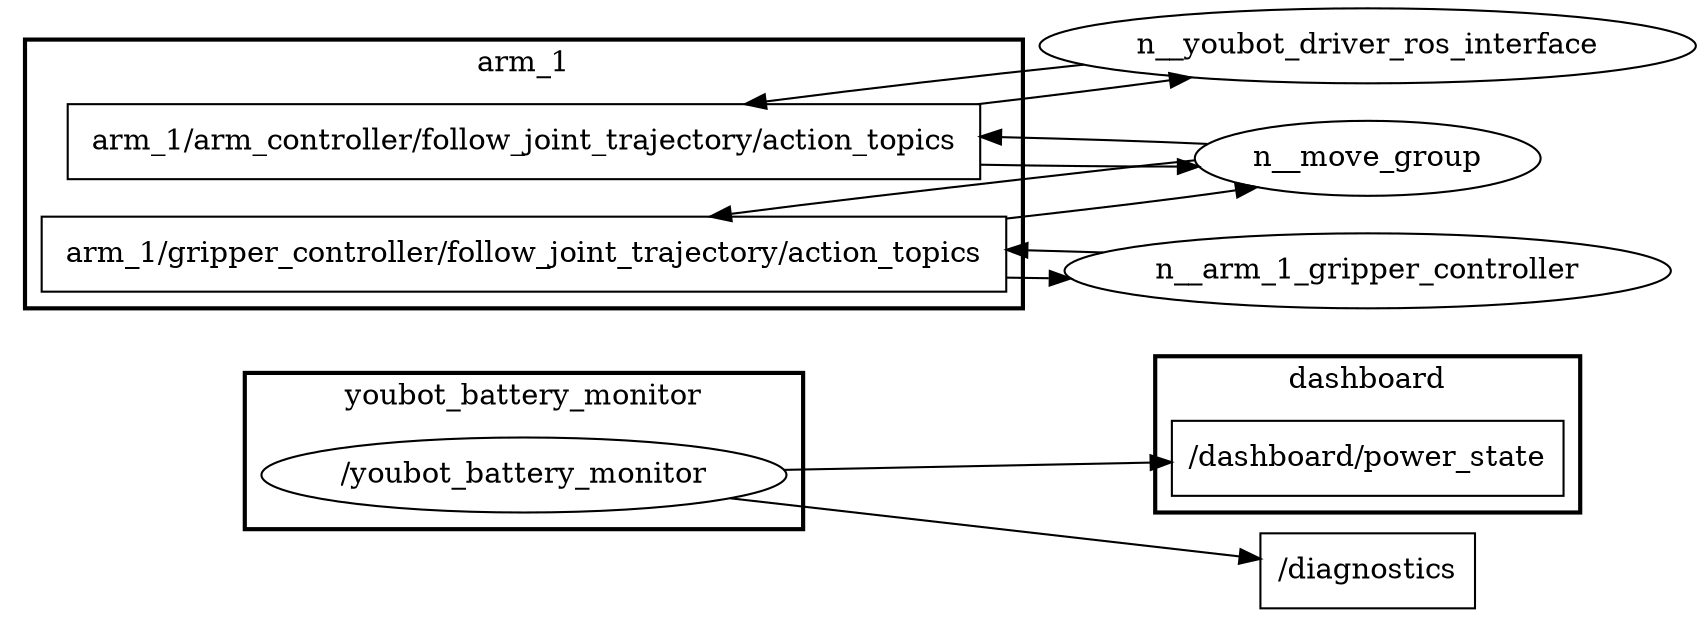 digraph graphname {
	graph [bb="0,0,812,281",
		compound=True,
		rank=same,
		rankdir=LR,
		ranksep=0.2
	];
	node [label="\N"];
	subgraph cluster_dashboard {
		graph [bb="552,46,756,121",
			compound=True,
			label=dashboard,
			lheight=0.21,
			lp="654,109.5",
			lwidth=1.06,
			rank=same,
			rankdir=LR,
			ranksep=0.2,
			style=bold
		];
		t__dashboard_power_state		 [URL=topic_3A_dashboard_power_state,
			height=0.5,
			label="/dashboard/power_state",
			pos="654,72",
			shape=box,
			tooltip="topic:/dashboard/power_state",
			width=2.6111];
	}
	subgraph cluster_arm_1 {
		graph [bb="8,137,488,266",
			compound=True,
			label=arm_1,
			lheight=0.21,
			lp="248,254.5",
			lwidth=0.64,
			rank=same,
			rankdir=LR,
			ranksep=0.2,
			style=bold
		];
		n__arm_1_arm_controller_follow_joint_trajectory_action_topics		 [URL=topic_3Aarm_1_arm_controller_follow_joint_trajectory_action_topics,
			height=0.5,
			label="arm_1/arm_controller/follow_joint_trajectory/action_topics",
			pos="248,217",
			shape=box,
			tooltip="topic:arm_1/arm_controller/follow_joint_trajectory/action_topics",
			width=6.0833];
		n__arm_1_gripper_controller_follow_joint_trajectory_action_topics		 [URL=topic_3Aarm_1_gripper_controller_follow_joint_trajectory_action_topics,
			height=0.5,
			label="arm_1/gripper_controller/follow_joint_trajectory/action_topics",
			pos="248,163",
			shape=box,
			tooltip="topic:arm_1/gripper_controller/follow_joint_trajectory/action_topics",
			width=6.4306];
	}
	subgraph cluster_youbot_battery_monitor {
		graph [bb="114,31,382,106",
			compound=True,
			label=youbot_battery_monitor,
			lheight=0.21,
			lp="248,94.5",
			lwidth=2.40,
			rank=same,
			rankdir=LR,
			ranksep=0.2,
			style=bold
		];
		n__youbot_battery_monitor		 [URL=_youbot_battery_monitor,
			height=0.5,
			label="/youbot_battery_monitor",
			pos="248,57",
			shape=ellipse,
			tooltip="/youbot_battery_monitor",
			width=3.5025];
	}
	t__diagnostics	 [URL=topic_3A_diagnostics,
		height=0.5,
		label="/diagnostics",
		pos="654,18",
		shape=box,
		tooltip="topic:/diagnostics",
		width=1.4306];
	n__move_group	 [height=0.5,
		pos="654,209",
		width=2.3109];
	n__arm_1_arm_controller_follow_joint_trajectory_action_topics -> n__move_group	 [penwidth=1,
		pos="e,572.53,205.07 467.26,205.95 500.75,205.36 533.63,205.04 562.21,205.05"];
	n__youbot_driver_ros_interface	 [height=0.5,
		pos="654,263",
		width=4.3691];
	n__arm_1_arm_controller_follow_joint_trajectory_action_topics -> n__youbot_driver_ros_interface	 [penwidth=1,
		pos="e,568.85,247.82 466.37,235.02 498.81,238.78 530.71,242.72 558.71,246.45"];
	n__arm_1_gripper_controller_follow_joint_trajectory_action_topics -> n__move_group	 [penwidth=1,
		pos="e,600.61,195.16 479.55,180.04 482.38,180.36 485.2,180.68 488,181 521.85,184.86 559.6,189.2 590.44,193.65"];
	n__arm_1_gripper_controller	 [height=0.5,
		pos="654,155",
		width=4.0441];
	n__arm_1_gripper_controller_follow_joint_trajectory_action_topics -> n__arm_1_gripper_controller	 [penwidth=1,
		pos="e,511.29,151.33 479.62,151.74 486.81,151.63 493.95,151.53 501.01,151.45"];
	n__youbot_battery_monitor -> t__dashboard_power_state	 [penwidth=1,
		pos="e,559.81,68.54 370.21,61.5 427.43,63.625 495,66.134 549.74,68.166"];
	n__youbot_battery_monitor -> t__diagnostics	 [penwidth=1,
		pos="e,602.4,22.884 352.78,46.982 428.63,39.66 528.9,29.98 592.19,23.871"];
	n__move_group -> n__arm_1_arm_controller_follow_joint_trajectory_action_topics	 [penwidth=1,
		pos="e,467.26,219.41 577.06,215.91 548.07,217.21 513.31,218.32 477.41,219.18"];
	n__move_group -> n__arm_1_gripper_controller_follow_joint_trajectory_action_topics	 [penwidth=1,
		pos="e,337.54,181.03 570.75,208.05 544.33,205.45 514.93,202.07 488,199 441.81,193.73 390.6,187.94 347.46,182.33"];
	n__youbot_driver_ros_interface -> n__arm_1_arm_controller_follow_joint_trajectory_action_topics	 [penwidth=1,
		pos="e,354.35,235.01 517.73,254.01 468.02,248.87 412.24,242.44 364.43,236.31"];
	n__arm_1_gripper_controller -> n__arm_1_gripper_controller_follow_joint_trajectory_action_topics	 [penwidth=1,
		pos="e,479.62,165.12 526.77,163.81 514.78,164.19 502.38,164.55 489.77,164.87"];
}
